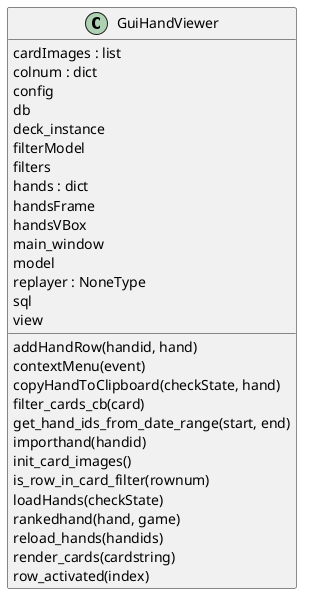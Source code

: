@startuml classes
set namespaceSeparator none
class "GuiHandViewer" as GuiHandViewer.GuiHandViewer {
  cardImages : list
  colnum : dict
  config
  db
  deck_instance
  filterModel
  filters
  hands : dict
  handsFrame
  handsVBox
  main_window
  model
  replayer : NoneType
  sql
  view
  addHandRow(handid, hand)
  contextMenu(event)
  copyHandToClipboard(checkState, hand)
  filter_cards_cb(card)
  get_hand_ids_from_date_range(start, end)
  importhand(handid)
  init_card_images()
  is_row_in_card_filter(rownum)
  loadHands(checkState)
  rankedhand(hand, game)
  reload_hands(handids)
  render_cards(cardstring)
  row_activated(index)
}
@enduml

